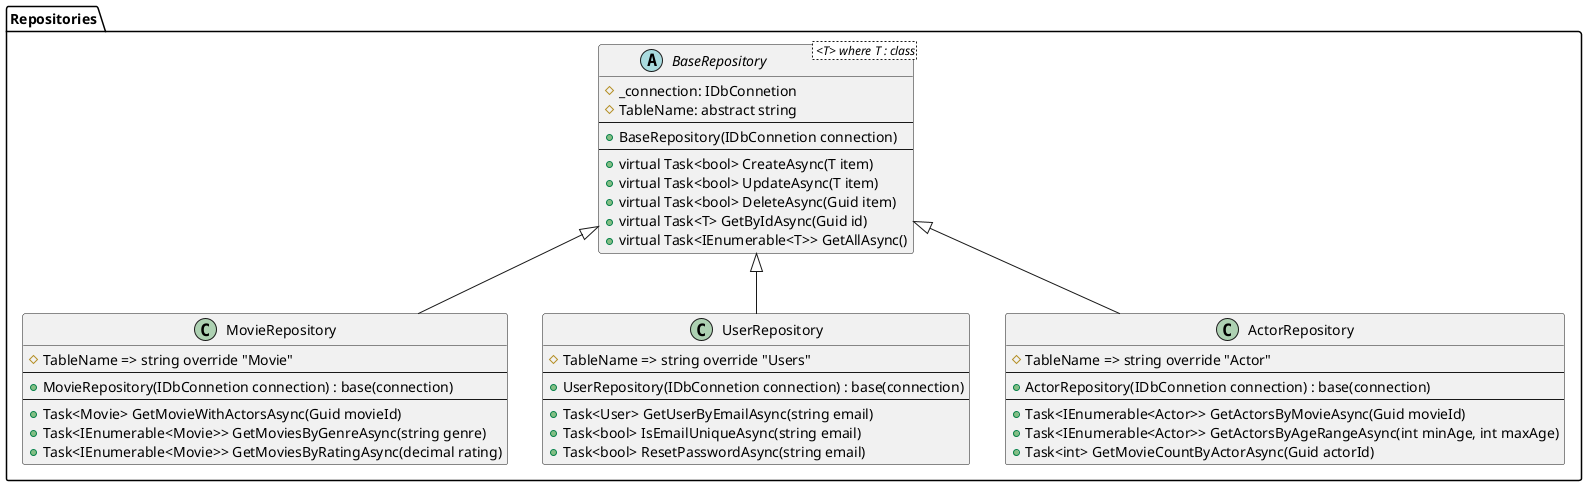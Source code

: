 @startuml "repositories"

package "Repositories" {
    abstract class BaseRepository< <T> where T : class> {
        # _connection: IDbConnetion
        # TableName: abstract string
        --
        + BaseRepository(IDbConnetion connection)
        --
        + virtual Task<bool> CreateAsync(T item)
        + virtual Task<bool> UpdateAsync(T item)
        + virtual Task<bool> DeleteAsync(Guid item)
        + virtual Task<T> GetByIdAsync(Guid id)
        + virtual Task<IEnumerable<T>> GetAllAsync()
    }

    class MovieRepository extends BaseRepository {
        # TableName => string override "Movie"
        --
        + MovieRepository(IDbConnetion connection) : base(connection)
        --
        + Task<Movie> GetMovieWithActorsAsync(Guid movieId)
        + Task<IEnumerable<Movie>> GetMoviesByGenreAsync(string genre)
        + Task<IEnumerable<Movie>> GetMoviesByRatingAsync(decimal rating)
    }

    class UserRepository extends BaseRepository {
        # TableName => string override "Users"
        --
        + UserRepository(IDbConnetion connection) : base(connection)
        --
        + Task<User> GetUserByEmailAsync(string email)
        + Task<bool> IsEmailUniqueAsync(string email)
        + Task<bool> ResetPasswordAsync(string email)
    }

    class ActorRepository extends BaseRepository {
        # TableName => string override "Actor"
        --
        + ActorRepository(IDbConnetion connection) : base(connection)
        --
        + Task<IEnumerable<Actor>> GetActorsByMovieAsync(Guid movieId)
        + Task<IEnumerable<Actor>> GetActorsByAgeRangeAsync(int minAge, int maxAge)
        + Task<int> GetMovieCountByActorAsync(Guid actorId)
    }
}

@enduml